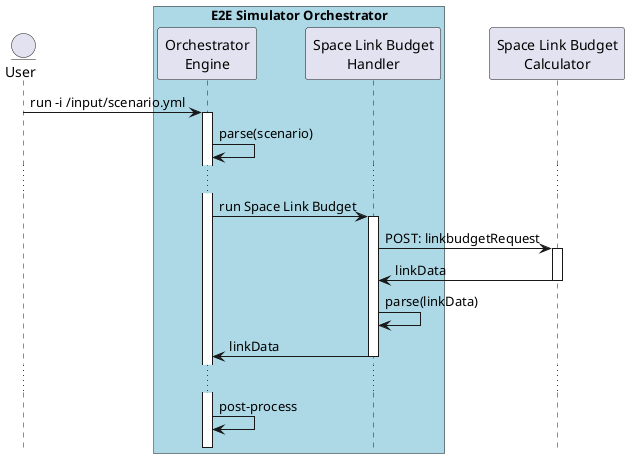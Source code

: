 @startuml
hide footbox
!pragma teoz true

entity "User" as u

box "E2E Simulator Orchestrator" #LightBlue
participant "Orchestrator\nEngine" as orch
participant "Space Link Budget\nHandler" as hndl
end box

participant "Space Link Budget\nCalculator" as srv

u -> orch: run -i /input/scenario.yml
activate orch
orch -> orch: parse(scenario)
...
orch -> hndl: run Space Link Budget
activate hndl
hndl -> srv: POST: linkbudgetRequest
activate srv
hndl <- srv: linkData
deactivate srv
hndl -> hndl: parse(linkData)
hndl -> orch: linkData
deactivate hndl
...
orch -> orch: post-process


@enduml
